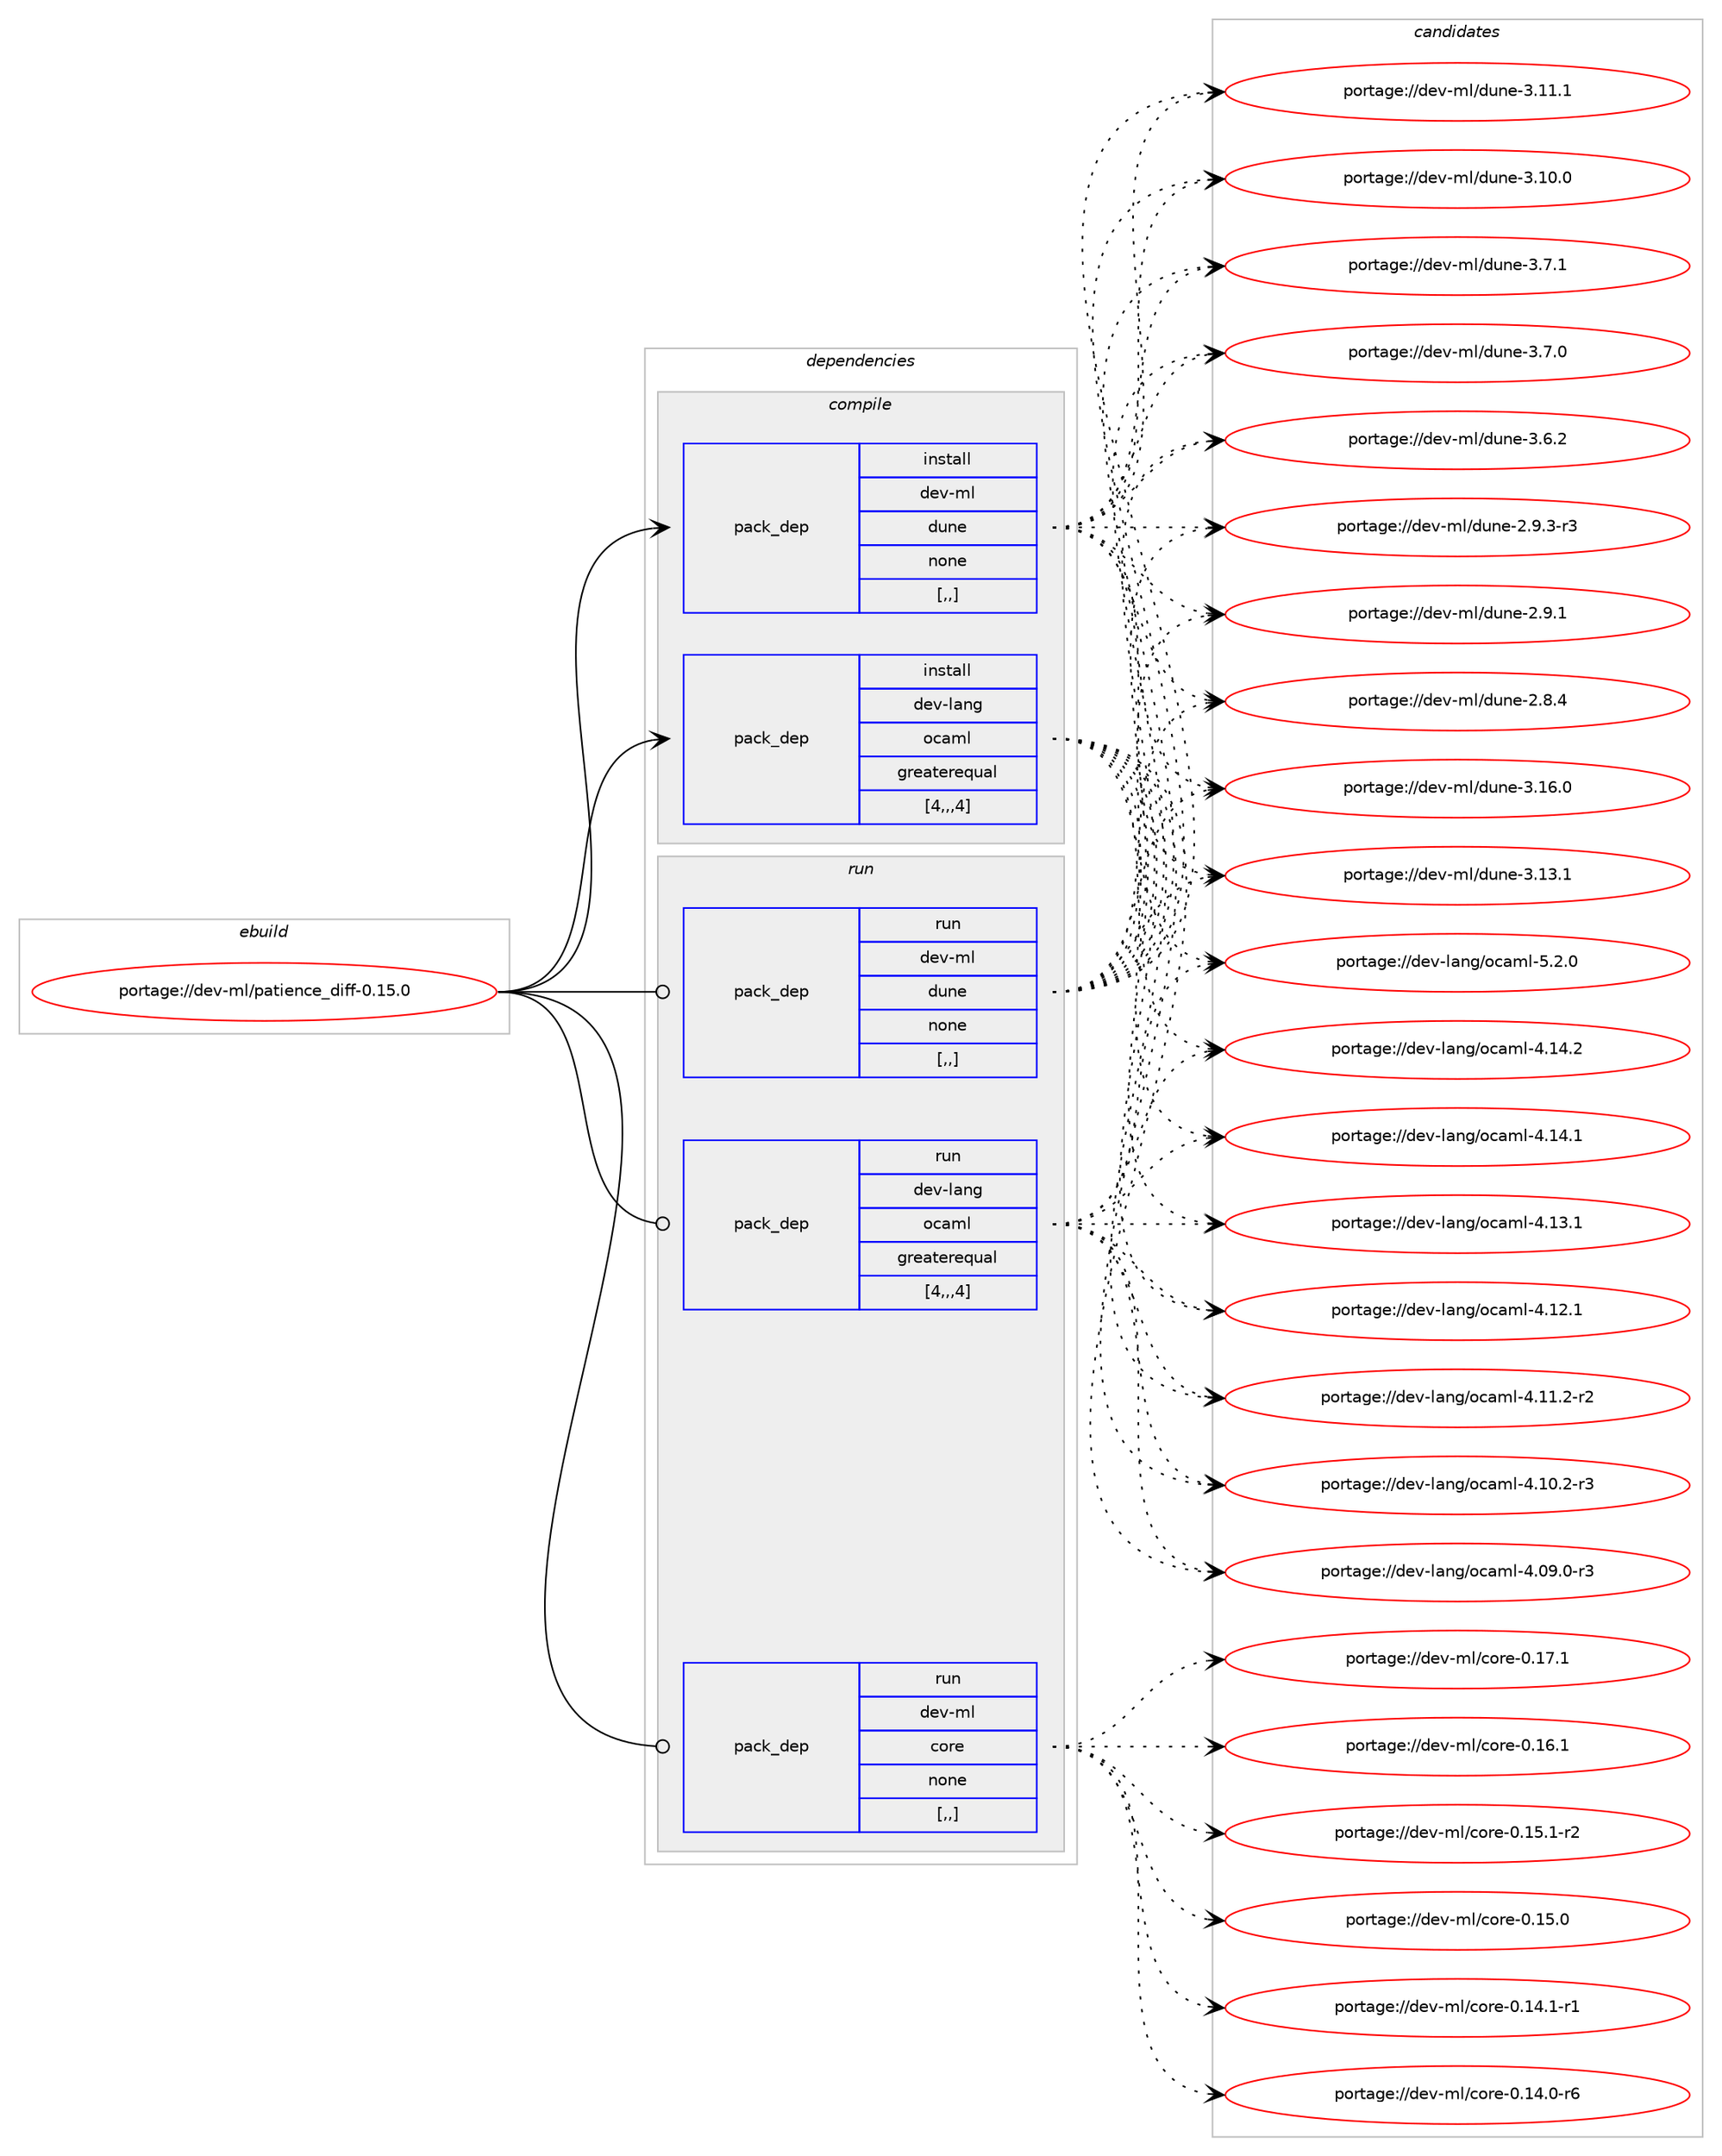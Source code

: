 digraph prolog {

# *************
# Graph options
# *************

newrank=true;
concentrate=true;
compound=true;
graph [rankdir=LR,fontname=Helvetica,fontsize=10,ranksep=1.5];#, ranksep=2.5, nodesep=0.2];
edge  [arrowhead=vee];
node  [fontname=Helvetica,fontsize=10];

# **********
# The ebuild
# **********

subgraph cluster_leftcol {
color=gray;
label=<<i>ebuild</i>>;
id [label="portage://dev-ml/patience_diff-0.15.0", color=red, width=4, href="../dev-ml/patience_diff-0.15.0.svg"];
}

# ****************
# The dependencies
# ****************

subgraph cluster_midcol {
color=gray;
label=<<i>dependencies</i>>;
subgraph cluster_compile {
fillcolor="#eeeeee";
style=filled;
label=<<i>compile</i>>;
subgraph pack91269 {
dependency122258 [label=<<TABLE BORDER="0" CELLBORDER="1" CELLSPACING="0" CELLPADDING="4" WIDTH="220"><TR><TD ROWSPAN="6" CELLPADDING="30">pack_dep</TD></TR><TR><TD WIDTH="110">install</TD></TR><TR><TD>dev-lang</TD></TR><TR><TD>ocaml</TD></TR><TR><TD>greaterequal</TD></TR><TR><TD>[4,,,4]</TD></TR></TABLE>>, shape=none, color=blue];
}
id:e -> dependency122258:w [weight=20,style="solid",arrowhead="vee"];
subgraph pack91270 {
dependency122259 [label=<<TABLE BORDER="0" CELLBORDER="1" CELLSPACING="0" CELLPADDING="4" WIDTH="220"><TR><TD ROWSPAN="6" CELLPADDING="30">pack_dep</TD></TR><TR><TD WIDTH="110">install</TD></TR><TR><TD>dev-ml</TD></TR><TR><TD>dune</TD></TR><TR><TD>none</TD></TR><TR><TD>[,,]</TD></TR></TABLE>>, shape=none, color=blue];
}
id:e -> dependency122259:w [weight=20,style="solid",arrowhead="vee"];
}
subgraph cluster_compileandrun {
fillcolor="#eeeeee";
style=filled;
label=<<i>compile and run</i>>;
}
subgraph cluster_run {
fillcolor="#eeeeee";
style=filled;
label=<<i>run</i>>;
subgraph pack91271 {
dependency122260 [label=<<TABLE BORDER="0" CELLBORDER="1" CELLSPACING="0" CELLPADDING="4" WIDTH="220"><TR><TD ROWSPAN="6" CELLPADDING="30">pack_dep</TD></TR><TR><TD WIDTH="110">run</TD></TR><TR><TD>dev-lang</TD></TR><TR><TD>ocaml</TD></TR><TR><TD>greaterequal</TD></TR><TR><TD>[4,,,4]</TD></TR></TABLE>>, shape=none, color=blue];
}
id:e -> dependency122260:w [weight=20,style="solid",arrowhead="odot"];
subgraph pack91272 {
dependency122261 [label=<<TABLE BORDER="0" CELLBORDER="1" CELLSPACING="0" CELLPADDING="4" WIDTH="220"><TR><TD ROWSPAN="6" CELLPADDING="30">pack_dep</TD></TR><TR><TD WIDTH="110">run</TD></TR><TR><TD>dev-ml</TD></TR><TR><TD>core</TD></TR><TR><TD>none</TD></TR><TR><TD>[,,]</TD></TR></TABLE>>, shape=none, color=blue];
}
id:e -> dependency122261:w [weight=20,style="solid",arrowhead="odot"];
subgraph pack91273 {
dependency122262 [label=<<TABLE BORDER="0" CELLBORDER="1" CELLSPACING="0" CELLPADDING="4" WIDTH="220"><TR><TD ROWSPAN="6" CELLPADDING="30">pack_dep</TD></TR><TR><TD WIDTH="110">run</TD></TR><TR><TD>dev-ml</TD></TR><TR><TD>dune</TD></TR><TR><TD>none</TD></TR><TR><TD>[,,]</TD></TR></TABLE>>, shape=none, color=blue];
}
id:e -> dependency122262:w [weight=20,style="solid",arrowhead="odot"];
}
}

# **************
# The candidates
# **************

subgraph cluster_choices {
rank=same;
color=gray;
label=<<i>candidates</i>>;

subgraph choice91269 {
color=black;
nodesep=1;
choice1001011184510897110103471119997109108455346504648 [label="portage://dev-lang/ocaml-5.2.0", color=red, width=4,href="../dev-lang/ocaml-5.2.0.svg"];
choice100101118451089711010347111999710910845524649524650 [label="portage://dev-lang/ocaml-4.14.2", color=red, width=4,href="../dev-lang/ocaml-4.14.2.svg"];
choice100101118451089711010347111999710910845524649524649 [label="portage://dev-lang/ocaml-4.14.1", color=red, width=4,href="../dev-lang/ocaml-4.14.1.svg"];
choice100101118451089711010347111999710910845524649514649 [label="portage://dev-lang/ocaml-4.13.1", color=red, width=4,href="../dev-lang/ocaml-4.13.1.svg"];
choice100101118451089711010347111999710910845524649504649 [label="portage://dev-lang/ocaml-4.12.1", color=red, width=4,href="../dev-lang/ocaml-4.12.1.svg"];
choice1001011184510897110103471119997109108455246494946504511450 [label="portage://dev-lang/ocaml-4.11.2-r2", color=red, width=4,href="../dev-lang/ocaml-4.11.2-r2.svg"];
choice1001011184510897110103471119997109108455246494846504511451 [label="portage://dev-lang/ocaml-4.10.2-r3", color=red, width=4,href="../dev-lang/ocaml-4.10.2-r3.svg"];
choice1001011184510897110103471119997109108455246485746484511451 [label="portage://dev-lang/ocaml-4.09.0-r3", color=red, width=4,href="../dev-lang/ocaml-4.09.0-r3.svg"];
dependency122258:e -> choice1001011184510897110103471119997109108455346504648:w [style=dotted,weight="100"];
dependency122258:e -> choice100101118451089711010347111999710910845524649524650:w [style=dotted,weight="100"];
dependency122258:e -> choice100101118451089711010347111999710910845524649524649:w [style=dotted,weight="100"];
dependency122258:e -> choice100101118451089711010347111999710910845524649514649:w [style=dotted,weight="100"];
dependency122258:e -> choice100101118451089711010347111999710910845524649504649:w [style=dotted,weight="100"];
dependency122258:e -> choice1001011184510897110103471119997109108455246494946504511450:w [style=dotted,weight="100"];
dependency122258:e -> choice1001011184510897110103471119997109108455246494846504511451:w [style=dotted,weight="100"];
dependency122258:e -> choice1001011184510897110103471119997109108455246485746484511451:w [style=dotted,weight="100"];
}
subgraph choice91270 {
color=black;
nodesep=1;
choice100101118451091084710011711010145514649544648 [label="portage://dev-ml/dune-3.16.0", color=red, width=4,href="../dev-ml/dune-3.16.0.svg"];
choice100101118451091084710011711010145514649514649 [label="portage://dev-ml/dune-3.13.1", color=red, width=4,href="../dev-ml/dune-3.13.1.svg"];
choice100101118451091084710011711010145514649494649 [label="portage://dev-ml/dune-3.11.1", color=red, width=4,href="../dev-ml/dune-3.11.1.svg"];
choice100101118451091084710011711010145514649484648 [label="portage://dev-ml/dune-3.10.0", color=red, width=4,href="../dev-ml/dune-3.10.0.svg"];
choice1001011184510910847100117110101455146554649 [label="portage://dev-ml/dune-3.7.1", color=red, width=4,href="../dev-ml/dune-3.7.1.svg"];
choice1001011184510910847100117110101455146554648 [label="portage://dev-ml/dune-3.7.0", color=red, width=4,href="../dev-ml/dune-3.7.0.svg"];
choice1001011184510910847100117110101455146544650 [label="portage://dev-ml/dune-3.6.2", color=red, width=4,href="../dev-ml/dune-3.6.2.svg"];
choice10010111845109108471001171101014550465746514511451 [label="portage://dev-ml/dune-2.9.3-r3", color=red, width=4,href="../dev-ml/dune-2.9.3-r3.svg"];
choice1001011184510910847100117110101455046574649 [label="portage://dev-ml/dune-2.9.1", color=red, width=4,href="../dev-ml/dune-2.9.1.svg"];
choice1001011184510910847100117110101455046564652 [label="portage://dev-ml/dune-2.8.4", color=red, width=4,href="../dev-ml/dune-2.8.4.svg"];
dependency122259:e -> choice100101118451091084710011711010145514649544648:w [style=dotted,weight="100"];
dependency122259:e -> choice100101118451091084710011711010145514649514649:w [style=dotted,weight="100"];
dependency122259:e -> choice100101118451091084710011711010145514649494649:w [style=dotted,weight="100"];
dependency122259:e -> choice100101118451091084710011711010145514649484648:w [style=dotted,weight="100"];
dependency122259:e -> choice1001011184510910847100117110101455146554649:w [style=dotted,weight="100"];
dependency122259:e -> choice1001011184510910847100117110101455146554648:w [style=dotted,weight="100"];
dependency122259:e -> choice1001011184510910847100117110101455146544650:w [style=dotted,weight="100"];
dependency122259:e -> choice10010111845109108471001171101014550465746514511451:w [style=dotted,weight="100"];
dependency122259:e -> choice1001011184510910847100117110101455046574649:w [style=dotted,weight="100"];
dependency122259:e -> choice1001011184510910847100117110101455046564652:w [style=dotted,weight="100"];
}
subgraph choice91271 {
color=black;
nodesep=1;
choice1001011184510897110103471119997109108455346504648 [label="portage://dev-lang/ocaml-5.2.0", color=red, width=4,href="../dev-lang/ocaml-5.2.0.svg"];
choice100101118451089711010347111999710910845524649524650 [label="portage://dev-lang/ocaml-4.14.2", color=red, width=4,href="../dev-lang/ocaml-4.14.2.svg"];
choice100101118451089711010347111999710910845524649524649 [label="portage://dev-lang/ocaml-4.14.1", color=red, width=4,href="../dev-lang/ocaml-4.14.1.svg"];
choice100101118451089711010347111999710910845524649514649 [label="portage://dev-lang/ocaml-4.13.1", color=red, width=4,href="../dev-lang/ocaml-4.13.1.svg"];
choice100101118451089711010347111999710910845524649504649 [label="portage://dev-lang/ocaml-4.12.1", color=red, width=4,href="../dev-lang/ocaml-4.12.1.svg"];
choice1001011184510897110103471119997109108455246494946504511450 [label="portage://dev-lang/ocaml-4.11.2-r2", color=red, width=4,href="../dev-lang/ocaml-4.11.2-r2.svg"];
choice1001011184510897110103471119997109108455246494846504511451 [label="portage://dev-lang/ocaml-4.10.2-r3", color=red, width=4,href="../dev-lang/ocaml-4.10.2-r3.svg"];
choice1001011184510897110103471119997109108455246485746484511451 [label="portage://dev-lang/ocaml-4.09.0-r3", color=red, width=4,href="../dev-lang/ocaml-4.09.0-r3.svg"];
dependency122260:e -> choice1001011184510897110103471119997109108455346504648:w [style=dotted,weight="100"];
dependency122260:e -> choice100101118451089711010347111999710910845524649524650:w [style=dotted,weight="100"];
dependency122260:e -> choice100101118451089711010347111999710910845524649524649:w [style=dotted,weight="100"];
dependency122260:e -> choice100101118451089711010347111999710910845524649514649:w [style=dotted,weight="100"];
dependency122260:e -> choice100101118451089711010347111999710910845524649504649:w [style=dotted,weight="100"];
dependency122260:e -> choice1001011184510897110103471119997109108455246494946504511450:w [style=dotted,weight="100"];
dependency122260:e -> choice1001011184510897110103471119997109108455246494846504511451:w [style=dotted,weight="100"];
dependency122260:e -> choice1001011184510897110103471119997109108455246485746484511451:w [style=dotted,weight="100"];
}
subgraph choice91272 {
color=black;
nodesep=1;
choice10010111845109108479911111410145484649554649 [label="portage://dev-ml/core-0.17.1", color=red, width=4,href="../dev-ml/core-0.17.1.svg"];
choice10010111845109108479911111410145484649544649 [label="portage://dev-ml/core-0.16.1", color=red, width=4,href="../dev-ml/core-0.16.1.svg"];
choice100101118451091084799111114101454846495346494511450 [label="portage://dev-ml/core-0.15.1-r2", color=red, width=4,href="../dev-ml/core-0.15.1-r2.svg"];
choice10010111845109108479911111410145484649534648 [label="portage://dev-ml/core-0.15.0", color=red, width=4,href="../dev-ml/core-0.15.0.svg"];
choice100101118451091084799111114101454846495246494511449 [label="portage://dev-ml/core-0.14.1-r1", color=red, width=4,href="../dev-ml/core-0.14.1-r1.svg"];
choice100101118451091084799111114101454846495246484511454 [label="portage://dev-ml/core-0.14.0-r6", color=red, width=4,href="../dev-ml/core-0.14.0-r6.svg"];
dependency122261:e -> choice10010111845109108479911111410145484649554649:w [style=dotted,weight="100"];
dependency122261:e -> choice10010111845109108479911111410145484649544649:w [style=dotted,weight="100"];
dependency122261:e -> choice100101118451091084799111114101454846495346494511450:w [style=dotted,weight="100"];
dependency122261:e -> choice10010111845109108479911111410145484649534648:w [style=dotted,weight="100"];
dependency122261:e -> choice100101118451091084799111114101454846495246494511449:w [style=dotted,weight="100"];
dependency122261:e -> choice100101118451091084799111114101454846495246484511454:w [style=dotted,weight="100"];
}
subgraph choice91273 {
color=black;
nodesep=1;
choice100101118451091084710011711010145514649544648 [label="portage://dev-ml/dune-3.16.0", color=red, width=4,href="../dev-ml/dune-3.16.0.svg"];
choice100101118451091084710011711010145514649514649 [label="portage://dev-ml/dune-3.13.1", color=red, width=4,href="../dev-ml/dune-3.13.1.svg"];
choice100101118451091084710011711010145514649494649 [label="portage://dev-ml/dune-3.11.1", color=red, width=4,href="../dev-ml/dune-3.11.1.svg"];
choice100101118451091084710011711010145514649484648 [label="portage://dev-ml/dune-3.10.0", color=red, width=4,href="../dev-ml/dune-3.10.0.svg"];
choice1001011184510910847100117110101455146554649 [label="portage://dev-ml/dune-3.7.1", color=red, width=4,href="../dev-ml/dune-3.7.1.svg"];
choice1001011184510910847100117110101455146554648 [label="portage://dev-ml/dune-3.7.0", color=red, width=4,href="../dev-ml/dune-3.7.0.svg"];
choice1001011184510910847100117110101455146544650 [label="portage://dev-ml/dune-3.6.2", color=red, width=4,href="../dev-ml/dune-3.6.2.svg"];
choice10010111845109108471001171101014550465746514511451 [label="portage://dev-ml/dune-2.9.3-r3", color=red, width=4,href="../dev-ml/dune-2.9.3-r3.svg"];
choice1001011184510910847100117110101455046574649 [label="portage://dev-ml/dune-2.9.1", color=red, width=4,href="../dev-ml/dune-2.9.1.svg"];
choice1001011184510910847100117110101455046564652 [label="portage://dev-ml/dune-2.8.4", color=red, width=4,href="../dev-ml/dune-2.8.4.svg"];
dependency122262:e -> choice100101118451091084710011711010145514649544648:w [style=dotted,weight="100"];
dependency122262:e -> choice100101118451091084710011711010145514649514649:w [style=dotted,weight="100"];
dependency122262:e -> choice100101118451091084710011711010145514649494649:w [style=dotted,weight="100"];
dependency122262:e -> choice100101118451091084710011711010145514649484648:w [style=dotted,weight="100"];
dependency122262:e -> choice1001011184510910847100117110101455146554649:w [style=dotted,weight="100"];
dependency122262:e -> choice1001011184510910847100117110101455146554648:w [style=dotted,weight="100"];
dependency122262:e -> choice1001011184510910847100117110101455146544650:w [style=dotted,weight="100"];
dependency122262:e -> choice10010111845109108471001171101014550465746514511451:w [style=dotted,weight="100"];
dependency122262:e -> choice1001011184510910847100117110101455046574649:w [style=dotted,weight="100"];
dependency122262:e -> choice1001011184510910847100117110101455046564652:w [style=dotted,weight="100"];
}
}

}

